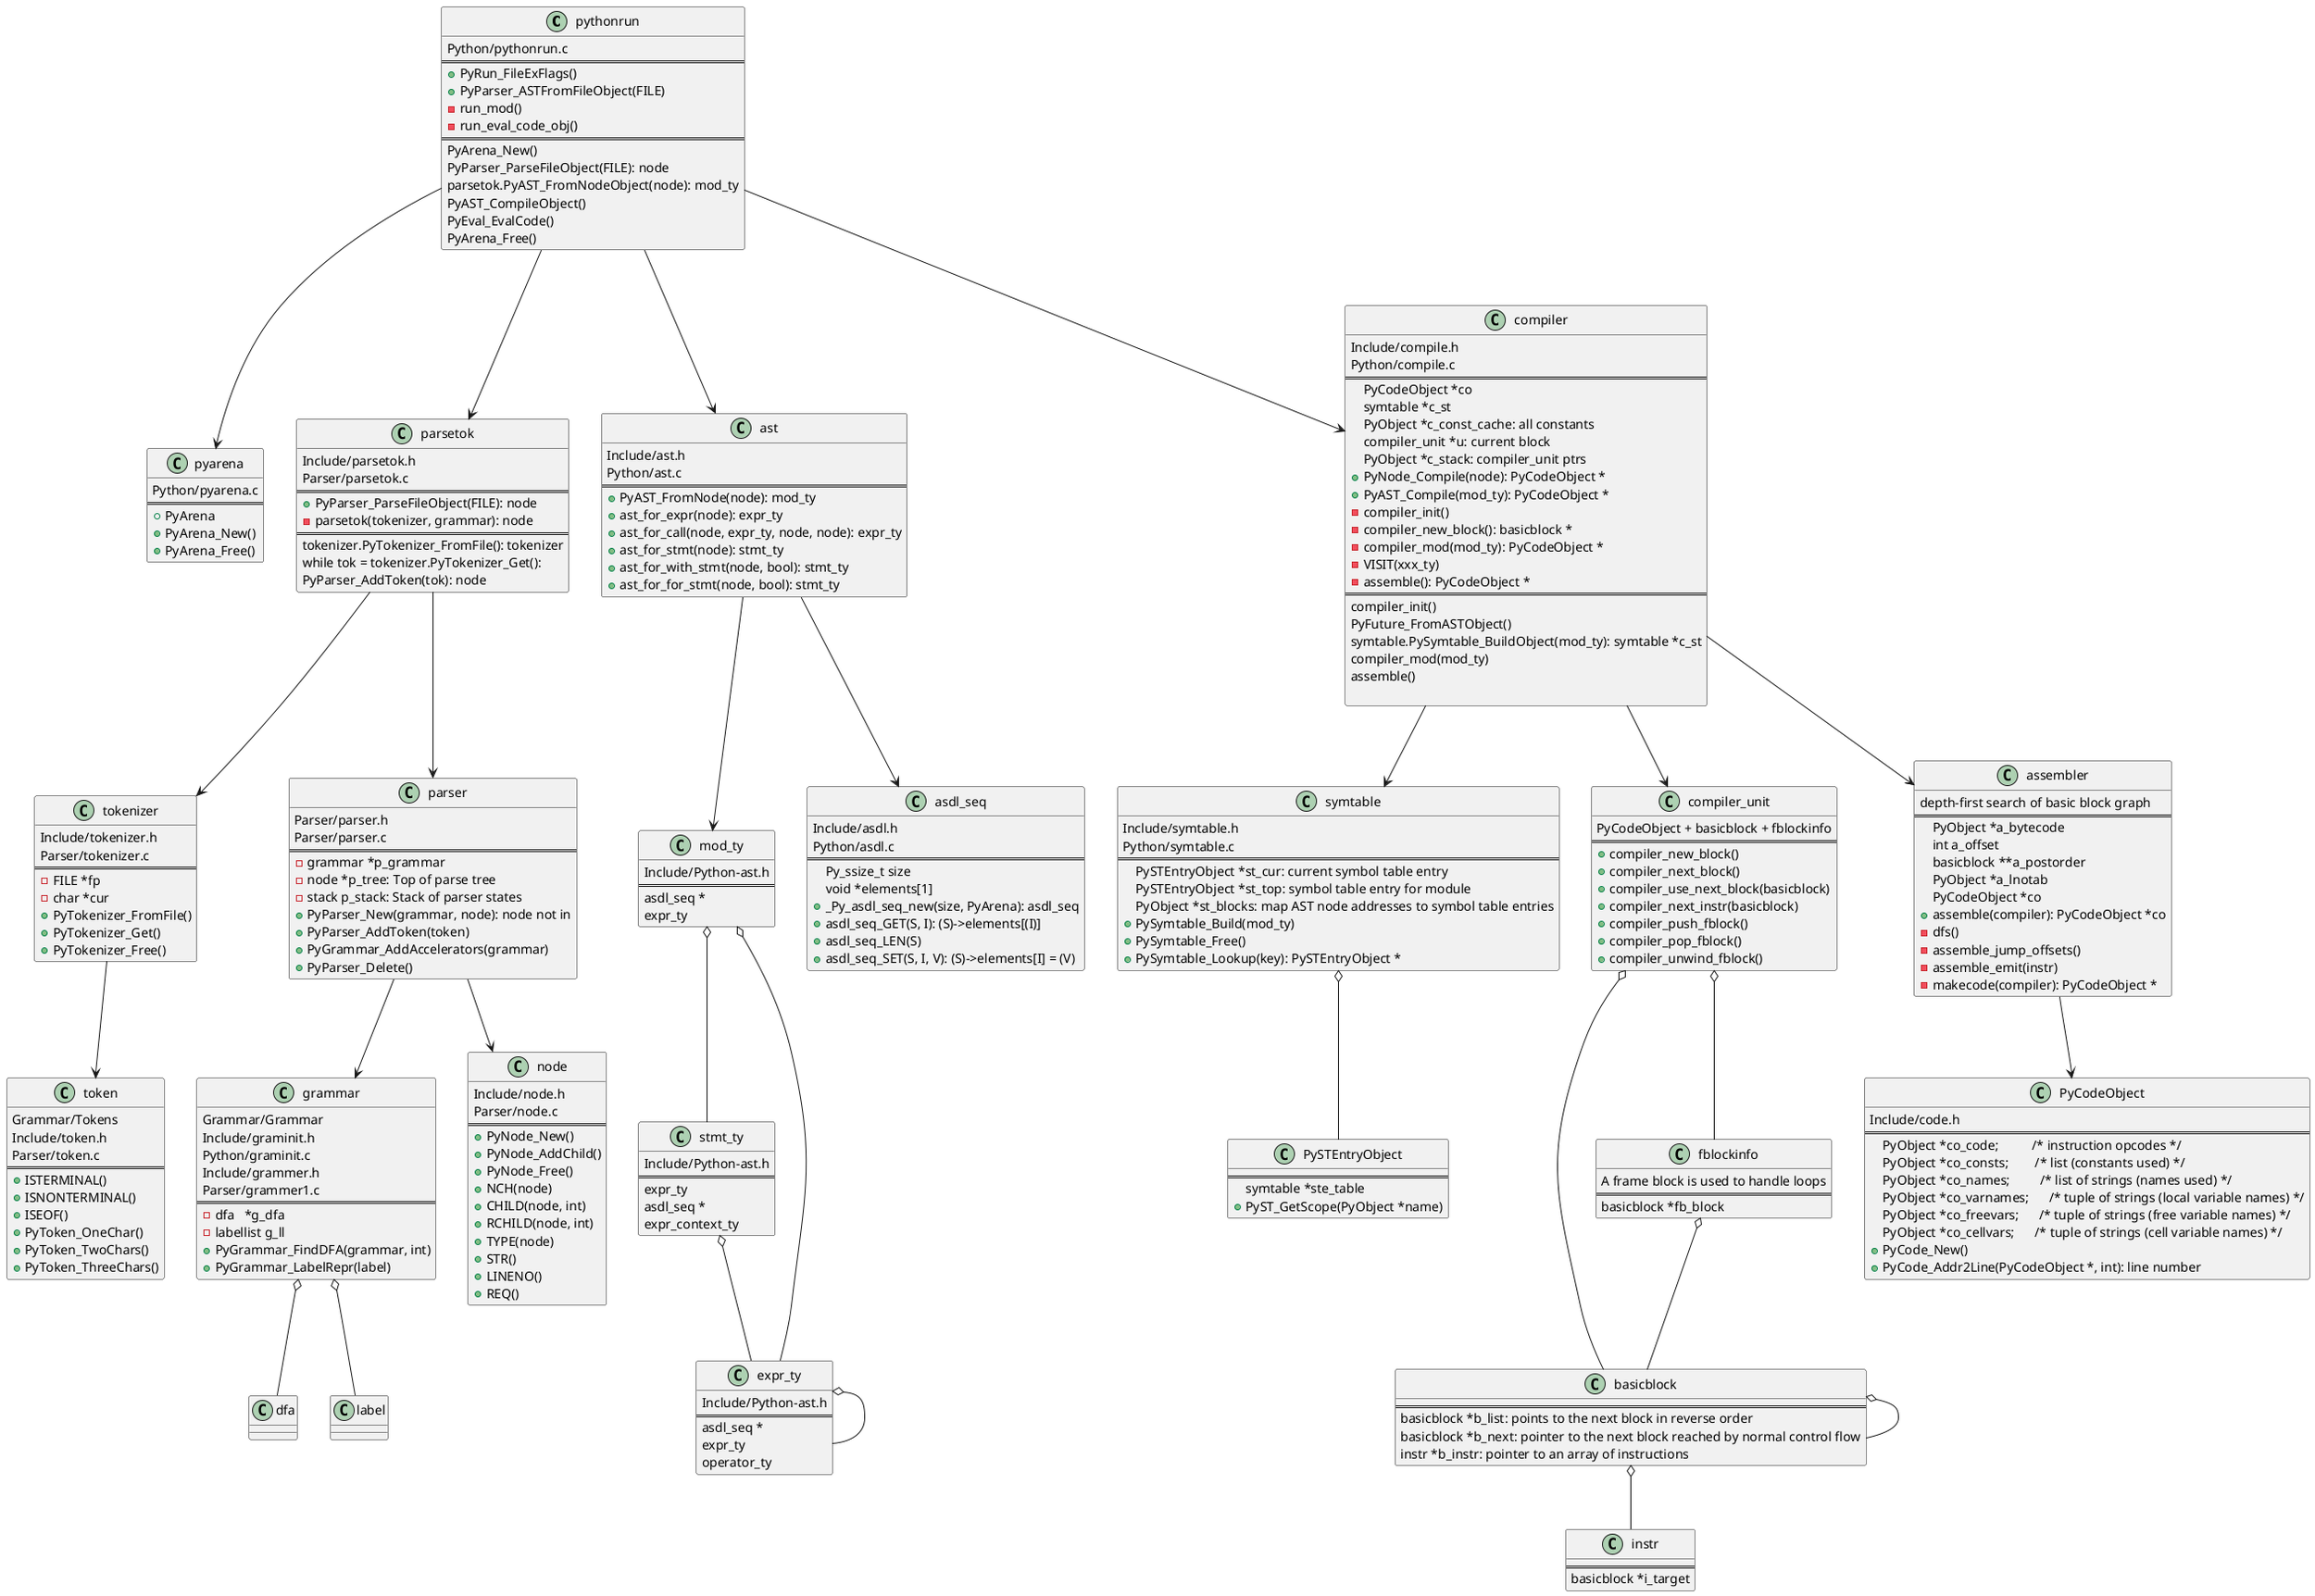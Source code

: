 @startuml
class pythonrun {
    Python/pythonrun.c
    ==
    + PyRun_FileExFlags()
    + PyParser_ASTFromFileObject(FILE)
    - run_mod()
    - run_eval_code_obj()
    ==
    PyArena_New()
    PyParser_ParseFileObject(FILE): node
    parsetok.PyAST_FromNodeObject(node): mod_ty
    PyAST_CompileObject()
    PyEval_EvalCode()
    PyArena_Free()
}

pythonrun --> pyarena
pythonrun --> parsetok
pythonrun --> ast
pythonrun --> compiler

class pyarena {
    Python/pyarena.c
    ==
    + PyArena
    + PyArena_New()
    + PyArena_Free()
}

class parsetok {
    Include/parsetok.h
    Parser/parsetok.c
    ==
    + PyParser_ParseFileObject(FILE): node
    - parsetok(tokenizer, grammar): node
    ==
    tokenizer.PyTokenizer_FromFile(): tokenizer
    while tok = tokenizer.PyTokenizer_Get():
        PyParser_AddToken(tok): node
}

parsetok --> tokenizer
parsetok --> parser

class parser {
    Parser/parser.h
    Parser/parser.c
    ==
    - grammar *p_grammar
    - node *p_tree: Top of parse tree
    - stack p_stack: Stack of parser states
    + PyParser_New(grammar, node): node not in
    + PyParser_AddToken(token)
    + PyGrammar_AddAccelerators(grammar)
    + PyParser_Delete()
}

parser --> grammar
parser --> node

class tokenizer {
    Include/tokenizer.h
    Parser/tokenizer.c
    ==
    - FILE *fp
    - char *cur
    + PyTokenizer_FromFile()
    + PyTokenizer_Get()
    + PyTokenizer_Free()
}

tokenizer --> token

class token {
    Grammar/Tokens
    Include/token.h
    Parser/token.c
    ==
    + ISTERMINAL()
    + ISNONTERMINAL()
    + ISEOF()
    + PyToken_OneChar()
    + PyToken_TwoChars()
    + PyToken_ThreeChars()
}

class node {
    Include/node.h
    Parser/node.c
    ==
    + PyNode_New()
    + PyNode_AddChild()
    + PyNode_Free()
    + NCH(node)
    + CHILD(node, int)
    + RCHILD(node, int)
    + TYPE(node)
    + STR()
    + LINENO()
    + REQ()
}

class grammar {
    Grammar/Grammar
    Include/graminit.h
    Python/graminit.c
    Include/grammer.h
    Parser/grammer1.c
    ==
    - dfa   *g_dfa
    - labellist g_ll
    + PyGrammar_FindDFA(grammar, int)
    + PyGrammar_LabelRepr(label)   
}

grammar o-- dfa
grammar o-- label

class dfa {

}

class label {

}

class ast {
    Include/ast.h
    Python/ast.c
    ==
    + PyAST_FromNode(node): mod_ty
    + ast_for_expr(node): expr_ty
    + ast_for_call(node, expr_ty, node, node): expr_ty
    + ast_for_stmt(node): stmt_ty
    + ast_for_with_stmt(node, bool): stmt_ty
    + ast_for_for_stmt(node, bool): stmt_ty
}

ast --> mod_ty
mod_ty o-- stmt_ty
mod_ty o-- expr_ty
stmt_ty o-- expr_ty
expr_ty o-- expr_ty
ast --> asdl_seq


class mod_ty {
    Include/Python-ast.h
    ==
    asdl_seq *
    expr_ty
}

class expr_ty {
    Include/Python-ast.h
    ==
    asdl_seq *
    expr_ty
    operator_ty
}

class stmt_ty {
    Include/Python-ast.h
    ==
    expr_ty
    asdl_seq *
    expr_context_ty
}

class asdl_seq {
    Include/asdl.h
    Python/asdl.c
    ==
    Py_ssize_t size
    void *elements[1]
    + _Py_asdl_seq_new(size, PyArena): asdl_seq
    + asdl_seq_GET(S, I): (S)->elements[(I)]
    + asdl_seq_LEN(S)
    + asdl_seq_SET(S, I, V): (S)->elements[I] = (V)
}

class compiler {
    Include/compile.h
    Python/compile.c
    ==
    PyCodeObject *co
    symtable *c_st
    PyObject *c_const_cache: all constants
    compiler_unit *u: current block
    PyObject *c_stack: compiler_unit ptrs
    + PyNode_Compile(node): PyCodeObject *
    + PyAST_Compile(mod_ty): PyCodeObject *
    - compiler_init()
    - compiler_new_block(): basicblock *
    - compiler_mod(mod_ty): PyCodeObject *
    - VISIT(xxx_ty)
    - assemble(): PyCodeObject *
    ==
    compiler_init()
    PyFuture_FromASTObject()
    symtable.PySymtable_BuildObject(mod_ty): symtable *c_st
    compiler_mod(mod_ty)
    assemble()

}

compiler --> symtable
compiler --> compiler_unit
compiler --> assembler

class symtable {
    Include/symtable.h
    Python/symtable.c
    ==
    PySTEntryObject *st_cur: current symbol table entry
    PySTEntryObject *st_top: symbol table entry for module
    PyObject *st_blocks: map AST node addresses to symbol table entries
    + PySymtable_Build(mod_ty)
    + PySymtable_Free()
    + PySymtable_Lookup(key): PySTEntryObject *
}

symtable o-- PySTEntryObject

class PySTEntryObject {
    ==
    symtable *ste_table
    + PyST_GetScope(PyObject *name)
}

class compiler_unit {
    PyCodeObject + basicblock + fblockinfo
    ==
    + compiler_new_block()
    + compiler_next_block()
    + compiler_use_next_block(basicblock)
    + compiler_next_instr(basicblock)
    + compiler_push_fblock()
    + compiler_pop_fblock()
    + compiler_unwind_fblock()
}

compiler_unit o-- basicblock
compiler_unit o-- fblockinfo
basicblock o-- instr
basicblock o-- basicblock
fblockinfo o-- basicblock

class basicblock {
    ==
    basicblock *b_list: points to the next block in reverse order
    basicblock *b_next: pointer to the next block reached by normal control flow
    instr *b_instr: pointer to an array of instructions
}

class fblockinfo {
    A frame block is used to handle loops
    ==
    basicblock *fb_block
}

class instr {
    ==
    basicblock *i_target 
}


class assembler {
    depth-first search of basic block graph
    ==
    PyObject *a_bytecode
    int a_offset
    basicblock **a_postorder
    PyObject *a_lnotab
    PyCodeObject *co
    + assemble(compiler): PyCodeObject *co
    - dfs()
    - assemble_jump_offsets()
    - assemble_emit(instr)
    - makecode(compiler): PyCodeObject *
}

assembler --> PyCodeObject

class PyCodeObject {
    Include/code.h
    ==
    PyObject *co_code;          /* instruction opcodes */
    PyObject *co_consts;        /* list (constants used) */
    PyObject *co_names;         /* list of strings (names used) */
    PyObject *co_varnames;      /* tuple of strings (local variable names) */
    PyObject *co_freevars;      /* tuple of strings (free variable names) */
    PyObject *co_cellvars;      /* tuple of strings (cell variable names) */
    + PyCode_New()
    + PyCode_Addr2Line(PyCodeObject *, int): line number
}

@enduml